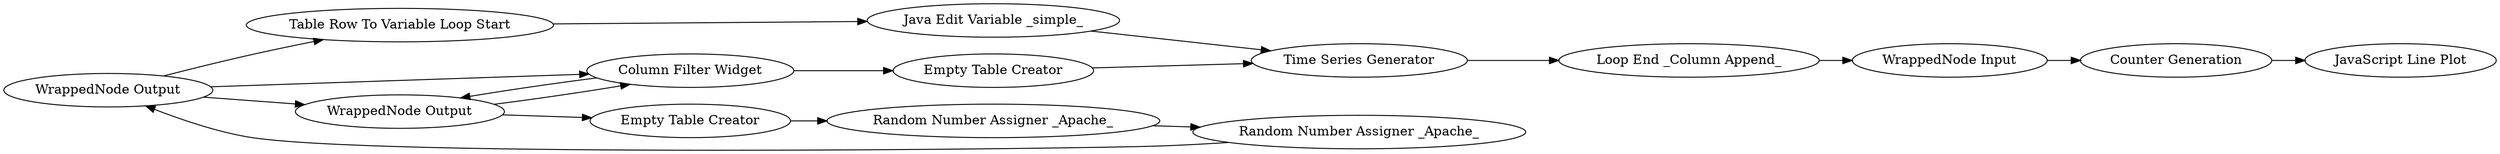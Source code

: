 digraph {
	16 -> 12
	18 -> 10
	18 -> 19
	14 -> 5
	5 -> 11
	10 -> 14
	20 -> 19
	3 -> 5
	19 -> 4
	19 -> 20
	11 -> 17
	18 -> 20
	20 -> 3
	17 -> 16
	8 -> 18
	4 -> 6
	6 -> 8
	5 [label="Time Series Generator"]
	16 [label="Counter Generation"]
	20 [label="Column Filter Widget"]
	12 [label="JavaScript Line Plot"]
	11 [label="Loop End _Column Append_"]
	4 [label="Empty Table Creator"]
	18 [label="WrappedNode Output"]
	6 [label="Random Number Assigner _Apache_"]
	8 [label="Random Number Assigner _Apache_"]
	14 [label="Java Edit Variable _simple_"]
	17 [label="WrappedNode Input"]
	3 [label="Empty Table Creator"]
	10 [label="Table Row To Variable Loop Start"]
	19 [label="WrappedNode Output"]
	rankdir=LR
}
